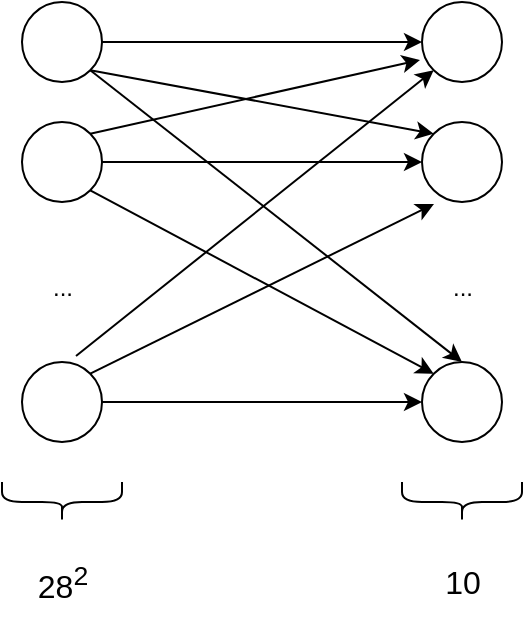 <mxfile version="22.1.9" type="google" pages="4">
  <diagram id="TqizDNCQG6WRGLxWxvIV" name="layer_0">
    <mxGraphModel grid="1" page="1" gridSize="10" guides="1" tooltips="1" connect="1" arrows="1" fold="1" pageScale="1" pageWidth="827" pageHeight="1169" math="0" shadow="0">
      <root>
        <mxCell id="0" />
        <mxCell id="1" parent="0" />
        <mxCell id="FxxO0IiGsysAPrqf26iN-18" style="edgeStyle=orthogonalEdgeStyle;rounded=0;orthogonalLoop=1;jettySize=auto;html=1;exitX=1;exitY=0.5;exitDx=0;exitDy=0;" edge="1" parent="1" source="FxxO0IiGsysAPrqf26iN-1" target="FxxO0IiGsysAPrqf26iN-8">
          <mxGeometry relative="1" as="geometry" />
        </mxCell>
        <mxCell id="FxxO0IiGsysAPrqf26iN-1" value="" style="ellipse;whiteSpace=wrap;html=1;aspect=fixed;" vertex="1" parent="1">
          <mxGeometry x="80" y="50" width="40" height="40" as="geometry" />
        </mxCell>
        <mxCell id="FxxO0IiGsysAPrqf26iN-17" style="edgeStyle=orthogonalEdgeStyle;rounded=0;orthogonalLoop=1;jettySize=auto;html=1;exitX=1;exitY=0.5;exitDx=0;exitDy=0;entryX=0;entryY=0.5;entryDx=0;entryDy=0;" edge="1" parent="1" source="FxxO0IiGsysAPrqf26iN-2" target="FxxO0IiGsysAPrqf26iN-9">
          <mxGeometry relative="1" as="geometry" />
        </mxCell>
        <mxCell id="FxxO0IiGsysAPrqf26iN-2" value="" style="ellipse;whiteSpace=wrap;html=1;aspect=fixed;" vertex="1" parent="1">
          <mxGeometry x="80" y="110" width="40" height="40" as="geometry" />
        </mxCell>
        <mxCell id="FxxO0IiGsysAPrqf26iN-3" value="..." style="text;html=1;align=center;verticalAlign=middle;resizable=0;points=[];autosize=1;strokeColor=none;fillColor=none;" vertex="1" parent="1">
          <mxGeometry x="85" y="178" width="30" height="30" as="geometry" />
        </mxCell>
        <mxCell id="FxxO0IiGsysAPrqf26iN-14" style="edgeStyle=orthogonalEdgeStyle;rounded=0;orthogonalLoop=1;jettySize=auto;html=1;exitX=1;exitY=0.5;exitDx=0;exitDy=0;" edge="1" parent="1" source="FxxO0IiGsysAPrqf26iN-4" target="FxxO0IiGsysAPrqf26iN-11">
          <mxGeometry relative="1" as="geometry" />
        </mxCell>
        <mxCell id="FxxO0IiGsysAPrqf26iN-25" style="rounded=0;orthogonalLoop=1;jettySize=auto;html=1;exitX=1;exitY=0;exitDx=0;exitDy=0;entryX=0.15;entryY=1.025;entryDx=0;entryDy=0;entryPerimeter=0;" edge="1" parent="1" source="FxxO0IiGsysAPrqf26iN-4" target="FxxO0IiGsysAPrqf26iN-9">
          <mxGeometry relative="1" as="geometry">
            <mxPoint x="210" y="170" as="targetPoint" />
          </mxGeometry>
        </mxCell>
        <mxCell id="FxxO0IiGsysAPrqf26iN-4" value="" style="ellipse;whiteSpace=wrap;html=1;aspect=fixed;" vertex="1" parent="1">
          <mxGeometry x="80" y="230" width="40" height="40" as="geometry" />
        </mxCell>
        <mxCell id="FxxO0IiGsysAPrqf26iN-5" value="" style="shape=curlyBracket;whiteSpace=wrap;html=1;rounded=1;flipH=1;labelPosition=right;verticalLabelPosition=middle;align=left;verticalAlign=middle;size=0.5;direction=north;" vertex="1" parent="1">
          <mxGeometry x="70" y="290" width="60" height="20" as="geometry" />
        </mxCell>
        <mxCell id="FxxO0IiGsysAPrqf26iN-6" value="&lt;font style=&quot;font-size: 16px;&quot;&gt;28&lt;sup&gt;2&lt;/sup&gt;&lt;/font&gt;" style="text;html=1;align=center;verticalAlign=middle;resizable=0;points=[];autosize=1;strokeColor=none;fillColor=none;" vertex="1" parent="1">
          <mxGeometry x="75" y="320" width="50" height="40" as="geometry" />
        </mxCell>
        <mxCell id="FxxO0IiGsysAPrqf26iN-8" value="" style="ellipse;whiteSpace=wrap;html=1;aspect=fixed;" vertex="1" parent="1">
          <mxGeometry x="280" y="50" width="40" height="40" as="geometry" />
        </mxCell>
        <mxCell id="FxxO0IiGsysAPrqf26iN-9" value="" style="ellipse;whiteSpace=wrap;html=1;aspect=fixed;" vertex="1" parent="1">
          <mxGeometry x="280" y="110" width="40" height="40" as="geometry" />
        </mxCell>
        <mxCell id="FxxO0IiGsysAPrqf26iN-10" value="..." style="text;html=1;align=center;verticalAlign=middle;resizable=0;points=[];autosize=1;strokeColor=none;fillColor=none;" vertex="1" parent="1">
          <mxGeometry x="285" y="178" width="30" height="30" as="geometry" />
        </mxCell>
        <mxCell id="FxxO0IiGsysAPrqf26iN-11" value="" style="ellipse;whiteSpace=wrap;html=1;aspect=fixed;" vertex="1" parent="1">
          <mxGeometry x="280" y="230" width="40" height="40" as="geometry" />
        </mxCell>
        <mxCell id="FxxO0IiGsysAPrqf26iN-26" style="rounded=0;orthogonalLoop=1;jettySize=auto;html=1;exitX=0.675;exitY=-0.075;exitDx=0;exitDy=0;entryX=0;entryY=1;entryDx=0;entryDy=0;exitPerimeter=0;" edge="1" parent="1" source="FxxO0IiGsysAPrqf26iN-4" target="FxxO0IiGsysAPrqf26iN-8">
          <mxGeometry relative="1" as="geometry">
            <mxPoint x="296" y="161" as="targetPoint" />
            <mxPoint x="124" y="246" as="sourcePoint" />
          </mxGeometry>
        </mxCell>
        <mxCell id="FxxO0IiGsysAPrqf26iN-27" style="rounded=0;orthogonalLoop=1;jettySize=auto;html=1;exitX=1;exitY=1;exitDx=0;exitDy=0;entryX=0;entryY=0;entryDx=0;entryDy=0;" edge="1" parent="1" source="FxxO0IiGsysAPrqf26iN-2" target="FxxO0IiGsysAPrqf26iN-11">
          <mxGeometry relative="1" as="geometry">
            <mxPoint x="296" y="94" as="targetPoint" />
            <mxPoint x="117" y="237" as="sourcePoint" />
          </mxGeometry>
        </mxCell>
        <mxCell id="FxxO0IiGsysAPrqf26iN-28" style="rounded=0;orthogonalLoop=1;jettySize=auto;html=1;exitX=1;exitY=1;exitDx=0;exitDy=0;entryX=0.5;entryY=0;entryDx=0;entryDy=0;" edge="1" parent="1" source="FxxO0IiGsysAPrqf26iN-1" target="FxxO0IiGsysAPrqf26iN-11">
          <mxGeometry relative="1" as="geometry">
            <mxPoint x="306" y="104" as="targetPoint" />
            <mxPoint x="127" y="247" as="sourcePoint" />
          </mxGeometry>
        </mxCell>
        <mxCell id="FxxO0IiGsysAPrqf26iN-29" style="rounded=0;orthogonalLoop=1;jettySize=auto;html=1;exitX=1;exitY=1;exitDx=0;exitDy=0;entryX=0;entryY=0;entryDx=0;entryDy=0;" edge="1" parent="1" source="FxxO0IiGsysAPrqf26iN-1" target="FxxO0IiGsysAPrqf26iN-9">
          <mxGeometry relative="1" as="geometry">
            <mxPoint x="316" y="114" as="targetPoint" />
            <mxPoint x="137" y="257" as="sourcePoint" />
          </mxGeometry>
        </mxCell>
        <mxCell id="FxxO0IiGsysAPrqf26iN-30" style="rounded=0;orthogonalLoop=1;jettySize=auto;html=1;exitX=1;exitY=0;exitDx=0;exitDy=0;entryX=-0.025;entryY=0.725;entryDx=0;entryDy=0;entryPerimeter=0;" edge="1" parent="1" source="FxxO0IiGsysAPrqf26iN-2" target="FxxO0IiGsysAPrqf26iN-8">
          <mxGeometry relative="1" as="geometry">
            <mxPoint x="326" y="124" as="targetPoint" />
            <mxPoint x="147" y="267" as="sourcePoint" />
          </mxGeometry>
        </mxCell>
        <mxCell id="FxxO0IiGsysAPrqf26iN-31" value="" style="shape=curlyBracket;whiteSpace=wrap;html=1;rounded=1;flipH=1;labelPosition=right;verticalLabelPosition=middle;align=left;verticalAlign=middle;size=0.5;direction=north;" vertex="1" parent="1">
          <mxGeometry x="270" y="290" width="60" height="20" as="geometry" />
        </mxCell>
        <mxCell id="FxxO0IiGsysAPrqf26iN-32" value="&lt;font style=&quot;font-size: 16px;&quot;&gt;10&lt;/font&gt;" style="text;html=1;align=center;verticalAlign=middle;resizable=0;points=[];autosize=1;strokeColor=none;fillColor=none;" vertex="1" parent="1">
          <mxGeometry x="280" y="325" width="40" height="30" as="geometry" />
        </mxCell>
      </root>
    </mxGraphModel>
  </diagram>
  <diagram name="layer_1" id="wRtGquUWSOio1Ds9Ffth">
    <mxGraphModel grid="1" page="1" gridSize="10" guides="1" tooltips="1" connect="1" arrows="1" fold="1" pageScale="1" pageWidth="827" pageHeight="1169" math="0" shadow="0">
      <root>
        <mxCell id="q7oeJMwzmZ5Z2_32WMV1-0" />
        <mxCell id="q7oeJMwzmZ5Z2_32WMV1-1" parent="q7oeJMwzmZ5Z2_32WMV1-0" />
        <mxCell id="q7oeJMwzmZ5Z2_32WMV1-2" style="edgeStyle=orthogonalEdgeStyle;rounded=0;orthogonalLoop=1;jettySize=auto;html=1;exitX=1;exitY=0.5;exitDx=0;exitDy=0;" parent="q7oeJMwzmZ5Z2_32WMV1-1" source="q7oeJMwzmZ5Z2_32WMV1-3" target="q7oeJMwzmZ5Z2_32WMV1-12" edge="1">
          <mxGeometry relative="1" as="geometry" />
        </mxCell>
        <mxCell id="q7oeJMwzmZ5Z2_32WMV1-3" value="" style="ellipse;whiteSpace=wrap;html=1;aspect=fixed;" parent="q7oeJMwzmZ5Z2_32WMV1-1" vertex="1">
          <mxGeometry x="80" y="50" width="40" height="40" as="geometry" />
        </mxCell>
        <mxCell id="q7oeJMwzmZ5Z2_32WMV1-4" style="edgeStyle=orthogonalEdgeStyle;rounded=0;orthogonalLoop=1;jettySize=auto;html=1;exitX=1;exitY=0.5;exitDx=0;exitDy=0;entryX=0;entryY=0.5;entryDx=0;entryDy=0;" parent="q7oeJMwzmZ5Z2_32WMV1-1" source="q7oeJMwzmZ5Z2_32WMV1-5" target="q7oeJMwzmZ5Z2_32WMV1-13" edge="1">
          <mxGeometry relative="1" as="geometry" />
        </mxCell>
        <mxCell id="q7oeJMwzmZ5Z2_32WMV1-5" value="" style="ellipse;whiteSpace=wrap;html=1;aspect=fixed;" parent="q7oeJMwzmZ5Z2_32WMV1-1" vertex="1">
          <mxGeometry x="80" y="110" width="40" height="40" as="geometry" />
        </mxCell>
        <mxCell id="q7oeJMwzmZ5Z2_32WMV1-6" value="..." style="text;html=1;align=center;verticalAlign=middle;resizable=0;points=[];autosize=1;strokeColor=none;fillColor=none;" parent="q7oeJMwzmZ5Z2_32WMV1-1" vertex="1">
          <mxGeometry x="85" y="178" width="30" height="30" as="geometry" />
        </mxCell>
        <mxCell id="q7oeJMwzmZ5Z2_32WMV1-7" style="edgeStyle=orthogonalEdgeStyle;rounded=0;orthogonalLoop=1;jettySize=auto;html=1;exitX=1;exitY=0.5;exitDx=0;exitDy=0;" parent="q7oeJMwzmZ5Z2_32WMV1-1" source="q7oeJMwzmZ5Z2_32WMV1-9" target="q7oeJMwzmZ5Z2_32WMV1-15" edge="1">
          <mxGeometry relative="1" as="geometry" />
        </mxCell>
        <mxCell id="q7oeJMwzmZ5Z2_32WMV1-8" style="rounded=0;orthogonalLoop=1;jettySize=auto;html=1;exitX=1;exitY=0;exitDx=0;exitDy=0;entryX=0.15;entryY=1.025;entryDx=0;entryDy=0;entryPerimeter=0;" parent="q7oeJMwzmZ5Z2_32WMV1-1" source="q7oeJMwzmZ5Z2_32WMV1-9" target="q7oeJMwzmZ5Z2_32WMV1-13" edge="1">
          <mxGeometry relative="1" as="geometry">
            <mxPoint x="210" y="170" as="targetPoint" />
          </mxGeometry>
        </mxCell>
        <mxCell id="q7oeJMwzmZ5Z2_32WMV1-9" value="" style="ellipse;whiteSpace=wrap;html=1;aspect=fixed;" parent="q7oeJMwzmZ5Z2_32WMV1-1" vertex="1">
          <mxGeometry x="80" y="230" width="40" height="40" as="geometry" />
        </mxCell>
        <mxCell id="q7oeJMwzmZ5Z2_32WMV1-10" value="" style="shape=curlyBracket;whiteSpace=wrap;html=1;rounded=1;flipH=1;labelPosition=right;verticalLabelPosition=middle;align=left;verticalAlign=middle;size=0.5;direction=north;" parent="q7oeJMwzmZ5Z2_32WMV1-1" vertex="1">
          <mxGeometry x="70" y="290" width="60" height="20" as="geometry" />
        </mxCell>
        <mxCell id="q7oeJMwzmZ5Z2_32WMV1-11" value="&lt;font style=&quot;font-size: 16px;&quot;&gt;28&lt;sup&gt;2&lt;/sup&gt;&lt;/font&gt;" style="text;html=1;align=center;verticalAlign=middle;resizable=0;points=[];autosize=1;strokeColor=none;fillColor=none;" parent="q7oeJMwzmZ5Z2_32WMV1-1" vertex="1">
          <mxGeometry x="75" y="320" width="50" height="40" as="geometry" />
        </mxCell>
        <mxCell id="q7oeJMwzmZ5Z2_32WMV1-12" value="" style="ellipse;whiteSpace=wrap;html=1;aspect=fixed;" parent="q7oeJMwzmZ5Z2_32WMV1-1" vertex="1">
          <mxGeometry x="280" y="50" width="40" height="40" as="geometry" />
        </mxCell>
        <mxCell id="q7oeJMwzmZ5Z2_32WMV1-13" value="" style="ellipse;whiteSpace=wrap;html=1;aspect=fixed;" parent="q7oeJMwzmZ5Z2_32WMV1-1" vertex="1">
          <mxGeometry x="280" y="110" width="40" height="40" as="geometry" />
        </mxCell>
        <mxCell id="q7oeJMwzmZ5Z2_32WMV1-14" value="..." style="text;html=1;align=center;verticalAlign=middle;resizable=0;points=[];autosize=1;strokeColor=none;fillColor=none;" parent="q7oeJMwzmZ5Z2_32WMV1-1" vertex="1">
          <mxGeometry x="285" y="178" width="30" height="30" as="geometry" />
        </mxCell>
        <mxCell id="q7oeJMwzmZ5Z2_32WMV1-15" value="" style="ellipse;whiteSpace=wrap;html=1;aspect=fixed;" parent="q7oeJMwzmZ5Z2_32WMV1-1" vertex="1">
          <mxGeometry x="280" y="230" width="40" height="40" as="geometry" />
        </mxCell>
        <mxCell id="q7oeJMwzmZ5Z2_32WMV1-16" style="rounded=0;orthogonalLoop=1;jettySize=auto;html=1;exitX=0.675;exitY=-0.075;exitDx=0;exitDy=0;entryX=0;entryY=1;entryDx=0;entryDy=0;exitPerimeter=0;" parent="q7oeJMwzmZ5Z2_32WMV1-1" source="q7oeJMwzmZ5Z2_32WMV1-9" target="q7oeJMwzmZ5Z2_32WMV1-12" edge="1">
          <mxGeometry relative="1" as="geometry">
            <mxPoint x="296" y="161" as="targetPoint" />
            <mxPoint x="124" y="246" as="sourcePoint" />
          </mxGeometry>
        </mxCell>
        <mxCell id="q7oeJMwzmZ5Z2_32WMV1-17" style="rounded=0;orthogonalLoop=1;jettySize=auto;html=1;exitX=1;exitY=1;exitDx=0;exitDy=0;entryX=0;entryY=0;entryDx=0;entryDy=0;" parent="q7oeJMwzmZ5Z2_32WMV1-1" source="q7oeJMwzmZ5Z2_32WMV1-5" target="q7oeJMwzmZ5Z2_32WMV1-15" edge="1">
          <mxGeometry relative="1" as="geometry">
            <mxPoint x="296" y="94" as="targetPoint" />
            <mxPoint x="117" y="237" as="sourcePoint" />
          </mxGeometry>
        </mxCell>
        <mxCell id="q7oeJMwzmZ5Z2_32WMV1-18" style="rounded=0;orthogonalLoop=1;jettySize=auto;html=1;exitX=1;exitY=1;exitDx=0;exitDy=0;entryX=0.5;entryY=0;entryDx=0;entryDy=0;" parent="q7oeJMwzmZ5Z2_32WMV1-1" source="q7oeJMwzmZ5Z2_32WMV1-3" target="q7oeJMwzmZ5Z2_32WMV1-15" edge="1">
          <mxGeometry relative="1" as="geometry">
            <mxPoint x="306" y="104" as="targetPoint" />
            <mxPoint x="127" y="247" as="sourcePoint" />
          </mxGeometry>
        </mxCell>
        <mxCell id="q7oeJMwzmZ5Z2_32WMV1-19" style="rounded=0;orthogonalLoop=1;jettySize=auto;html=1;exitX=1;exitY=1;exitDx=0;exitDy=0;entryX=0;entryY=0;entryDx=0;entryDy=0;" parent="q7oeJMwzmZ5Z2_32WMV1-1" source="q7oeJMwzmZ5Z2_32WMV1-3" target="q7oeJMwzmZ5Z2_32WMV1-13" edge="1">
          <mxGeometry relative="1" as="geometry">
            <mxPoint x="316" y="114" as="targetPoint" />
            <mxPoint x="137" y="257" as="sourcePoint" />
          </mxGeometry>
        </mxCell>
        <mxCell id="q7oeJMwzmZ5Z2_32WMV1-20" style="rounded=0;orthogonalLoop=1;jettySize=auto;html=1;exitX=1;exitY=0;exitDx=0;exitDy=0;entryX=-0.025;entryY=0.725;entryDx=0;entryDy=0;entryPerimeter=0;" parent="q7oeJMwzmZ5Z2_32WMV1-1" source="q7oeJMwzmZ5Z2_32WMV1-5" target="q7oeJMwzmZ5Z2_32WMV1-12" edge="1">
          <mxGeometry relative="1" as="geometry">
            <mxPoint x="326" y="124" as="targetPoint" />
            <mxPoint x="147" y="267" as="sourcePoint" />
          </mxGeometry>
        </mxCell>
        <mxCell id="abVniWN08dOeg3bSpeTy-0" style="edgeStyle=orthogonalEdgeStyle;rounded=0;orthogonalLoop=1;jettySize=auto;html=1;exitX=1;exitY=0.5;exitDx=0;exitDy=0;" edge="1" parent="q7oeJMwzmZ5Z2_32WMV1-1" target="abVniWN08dOeg3bSpeTy-4">
          <mxGeometry relative="1" as="geometry">
            <mxPoint x="320" y="70" as="sourcePoint" />
          </mxGeometry>
        </mxCell>
        <mxCell id="abVniWN08dOeg3bSpeTy-1" style="edgeStyle=orthogonalEdgeStyle;rounded=0;orthogonalLoop=1;jettySize=auto;html=1;exitX=1;exitY=0.5;exitDx=0;exitDy=0;entryX=0;entryY=0.5;entryDx=0;entryDy=0;" edge="1" parent="q7oeJMwzmZ5Z2_32WMV1-1" target="abVniWN08dOeg3bSpeTy-5">
          <mxGeometry relative="1" as="geometry">
            <mxPoint x="320" y="130" as="sourcePoint" />
          </mxGeometry>
        </mxCell>
        <mxCell id="abVniWN08dOeg3bSpeTy-2" style="edgeStyle=orthogonalEdgeStyle;rounded=0;orthogonalLoop=1;jettySize=auto;html=1;exitX=1;exitY=0.5;exitDx=0;exitDy=0;" edge="1" parent="q7oeJMwzmZ5Z2_32WMV1-1" target="abVniWN08dOeg3bSpeTy-7">
          <mxGeometry relative="1" as="geometry">
            <mxPoint x="320" y="250" as="sourcePoint" />
          </mxGeometry>
        </mxCell>
        <mxCell id="abVniWN08dOeg3bSpeTy-3" style="rounded=0;orthogonalLoop=1;jettySize=auto;html=1;exitX=1;exitY=0;exitDx=0;exitDy=0;entryX=0.15;entryY=1.025;entryDx=0;entryDy=0;entryPerimeter=0;" edge="1" parent="q7oeJMwzmZ5Z2_32WMV1-1" target="abVniWN08dOeg3bSpeTy-5">
          <mxGeometry relative="1" as="geometry">
            <mxPoint x="410" y="170" as="targetPoint" />
            <mxPoint x="314" y="236" as="sourcePoint" />
          </mxGeometry>
        </mxCell>
        <mxCell id="abVniWN08dOeg3bSpeTy-4" value="" style="ellipse;whiteSpace=wrap;html=1;aspect=fixed;" vertex="1" parent="q7oeJMwzmZ5Z2_32WMV1-1">
          <mxGeometry x="480" y="50" width="40" height="40" as="geometry" />
        </mxCell>
        <mxCell id="abVniWN08dOeg3bSpeTy-5" value="" style="ellipse;whiteSpace=wrap;html=1;aspect=fixed;" vertex="1" parent="q7oeJMwzmZ5Z2_32WMV1-1">
          <mxGeometry x="480" y="110" width="40" height="40" as="geometry" />
        </mxCell>
        <mxCell id="abVniWN08dOeg3bSpeTy-6" value="..." style="text;html=1;align=center;verticalAlign=middle;resizable=0;points=[];autosize=1;strokeColor=none;fillColor=none;" vertex="1" parent="q7oeJMwzmZ5Z2_32WMV1-1">
          <mxGeometry x="485" y="178" width="30" height="30" as="geometry" />
        </mxCell>
        <mxCell id="abVniWN08dOeg3bSpeTy-7" value="" style="ellipse;whiteSpace=wrap;html=1;aspect=fixed;" vertex="1" parent="q7oeJMwzmZ5Z2_32WMV1-1">
          <mxGeometry x="480" y="230" width="40" height="40" as="geometry" />
        </mxCell>
        <mxCell id="abVniWN08dOeg3bSpeTy-8" style="rounded=0;orthogonalLoop=1;jettySize=auto;html=1;exitX=0.675;exitY=-0.075;exitDx=0;exitDy=0;entryX=0;entryY=1;entryDx=0;entryDy=0;exitPerimeter=0;" edge="1" parent="q7oeJMwzmZ5Z2_32WMV1-1" target="abVniWN08dOeg3bSpeTy-4">
          <mxGeometry relative="1" as="geometry">
            <mxPoint x="496" y="161" as="targetPoint" />
            <mxPoint x="307" y="227" as="sourcePoint" />
          </mxGeometry>
        </mxCell>
        <mxCell id="abVniWN08dOeg3bSpeTy-9" style="rounded=0;orthogonalLoop=1;jettySize=auto;html=1;exitX=1;exitY=1;exitDx=0;exitDy=0;entryX=0;entryY=0;entryDx=0;entryDy=0;" edge="1" parent="q7oeJMwzmZ5Z2_32WMV1-1" target="abVniWN08dOeg3bSpeTy-7">
          <mxGeometry relative="1" as="geometry">
            <mxPoint x="496" y="94" as="targetPoint" />
            <mxPoint x="314" y="144" as="sourcePoint" />
          </mxGeometry>
        </mxCell>
        <mxCell id="abVniWN08dOeg3bSpeTy-10" style="rounded=0;orthogonalLoop=1;jettySize=auto;html=1;exitX=1;exitY=1;exitDx=0;exitDy=0;entryX=0.5;entryY=0;entryDx=0;entryDy=0;" edge="1" parent="q7oeJMwzmZ5Z2_32WMV1-1" target="abVniWN08dOeg3bSpeTy-7">
          <mxGeometry relative="1" as="geometry">
            <mxPoint x="506" y="104" as="targetPoint" />
            <mxPoint x="314" y="84" as="sourcePoint" />
          </mxGeometry>
        </mxCell>
        <mxCell id="abVniWN08dOeg3bSpeTy-11" style="rounded=0;orthogonalLoop=1;jettySize=auto;html=1;exitX=1;exitY=1;exitDx=0;exitDy=0;entryX=0;entryY=0;entryDx=0;entryDy=0;" edge="1" parent="q7oeJMwzmZ5Z2_32WMV1-1" target="abVniWN08dOeg3bSpeTy-5">
          <mxGeometry relative="1" as="geometry">
            <mxPoint x="516" y="114" as="targetPoint" />
            <mxPoint x="314" y="84" as="sourcePoint" />
          </mxGeometry>
        </mxCell>
        <mxCell id="abVniWN08dOeg3bSpeTy-12" style="rounded=0;orthogonalLoop=1;jettySize=auto;html=1;exitX=1;exitY=0;exitDx=0;exitDy=0;entryX=-0.025;entryY=0.725;entryDx=0;entryDy=0;entryPerimeter=0;" edge="1" parent="q7oeJMwzmZ5Z2_32WMV1-1" target="abVniWN08dOeg3bSpeTy-4">
          <mxGeometry relative="1" as="geometry">
            <mxPoint x="526" y="124" as="targetPoint" />
            <mxPoint x="314" y="116" as="sourcePoint" />
          </mxGeometry>
        </mxCell>
        <mxCell id="abVniWN08dOeg3bSpeTy-13" value="" style="shape=curlyBracket;whiteSpace=wrap;html=1;rounded=1;flipH=1;labelPosition=right;verticalLabelPosition=middle;align=left;verticalAlign=middle;size=0.5;direction=north;" vertex="1" parent="q7oeJMwzmZ5Z2_32WMV1-1">
          <mxGeometry x="270" y="280" width="60" height="20" as="geometry" />
        </mxCell>
        <mxCell id="abVniWN08dOeg3bSpeTy-14" value="&lt;font style=&quot;font-size: 16px;&quot;&gt;256&lt;/font&gt;" style="text;html=1;align=center;verticalAlign=middle;resizable=0;points=[];autosize=1;strokeColor=none;fillColor=none;" vertex="1" parent="q7oeJMwzmZ5Z2_32WMV1-1">
          <mxGeometry x="275" y="315" width="50" height="30" as="geometry" />
        </mxCell>
        <mxCell id="abVniWN08dOeg3bSpeTy-15" value="" style="shape=curlyBracket;whiteSpace=wrap;html=1;rounded=1;flipH=1;labelPosition=right;verticalLabelPosition=middle;align=left;verticalAlign=middle;size=0.5;direction=north;" vertex="1" parent="q7oeJMwzmZ5Z2_32WMV1-1">
          <mxGeometry x="470" y="280" width="60" height="20" as="geometry" />
        </mxCell>
        <mxCell id="abVniWN08dOeg3bSpeTy-16" value="&lt;font style=&quot;font-size: 16px;&quot;&gt;10&lt;/font&gt;" style="text;html=1;align=center;verticalAlign=middle;resizable=0;points=[];autosize=1;strokeColor=none;fillColor=none;" vertex="1" parent="q7oeJMwzmZ5Z2_32WMV1-1">
          <mxGeometry x="480" y="315" width="40" height="30" as="geometry" />
        </mxCell>
      </root>
    </mxGraphModel>
  </diagram>
  <diagram name="layer_5" id="aAHkH775lzT8CA6jrg6L">
    <mxGraphModel grid="1" page="1" gridSize="10" guides="1" tooltips="1" connect="1" arrows="1" fold="1" pageScale="1" pageWidth="827" pageHeight="1169" math="0" shadow="0">
      <root>
        <mxCell id="5zqTVPVsU2g5JCUqdkIN-0" />
        <mxCell id="5zqTVPVsU2g5JCUqdkIN-1" parent="5zqTVPVsU2g5JCUqdkIN-0" />
        <mxCell id="5zqTVPVsU2g5JCUqdkIN-2" style="edgeStyle=orthogonalEdgeStyle;rounded=0;orthogonalLoop=1;jettySize=auto;html=1;exitX=1;exitY=0.5;exitDx=0;exitDy=0;" parent="5zqTVPVsU2g5JCUqdkIN-1" source="5zqTVPVsU2g5JCUqdkIN-3" target="5zqTVPVsU2g5JCUqdkIN-12" edge="1">
          <mxGeometry relative="1" as="geometry" />
        </mxCell>
        <mxCell id="5zqTVPVsU2g5JCUqdkIN-3" value="" style="ellipse;whiteSpace=wrap;html=1;aspect=fixed;" parent="5zqTVPVsU2g5JCUqdkIN-1" vertex="1">
          <mxGeometry x="80" y="50" width="40" height="40" as="geometry" />
        </mxCell>
        <mxCell id="5zqTVPVsU2g5JCUqdkIN-4" style="edgeStyle=orthogonalEdgeStyle;rounded=0;orthogonalLoop=1;jettySize=auto;html=1;exitX=1;exitY=0.5;exitDx=0;exitDy=0;entryX=0;entryY=0.5;entryDx=0;entryDy=0;" parent="5zqTVPVsU2g5JCUqdkIN-1" source="5zqTVPVsU2g5JCUqdkIN-5" target="5zqTVPVsU2g5JCUqdkIN-13" edge="1">
          <mxGeometry relative="1" as="geometry" />
        </mxCell>
        <mxCell id="5zqTVPVsU2g5JCUqdkIN-5" value="" style="ellipse;whiteSpace=wrap;html=1;aspect=fixed;" parent="5zqTVPVsU2g5JCUqdkIN-1" vertex="1">
          <mxGeometry x="80" y="110" width="40" height="40" as="geometry" />
        </mxCell>
        <mxCell id="5zqTVPVsU2g5JCUqdkIN-6" value="..." style="text;html=1;align=center;verticalAlign=middle;resizable=0;points=[];autosize=1;strokeColor=none;fillColor=none;" parent="5zqTVPVsU2g5JCUqdkIN-1" vertex="1">
          <mxGeometry x="85" y="178" width="30" height="30" as="geometry" />
        </mxCell>
        <mxCell id="5zqTVPVsU2g5JCUqdkIN-7" style="edgeStyle=orthogonalEdgeStyle;rounded=0;orthogonalLoop=1;jettySize=auto;html=1;exitX=1;exitY=0.5;exitDx=0;exitDy=0;" parent="5zqTVPVsU2g5JCUqdkIN-1" source="5zqTVPVsU2g5JCUqdkIN-9" target="5zqTVPVsU2g5JCUqdkIN-15" edge="1">
          <mxGeometry relative="1" as="geometry" />
        </mxCell>
        <mxCell id="5zqTVPVsU2g5JCUqdkIN-8" style="rounded=0;orthogonalLoop=1;jettySize=auto;html=1;exitX=1;exitY=0;exitDx=0;exitDy=0;entryX=0.15;entryY=1.025;entryDx=0;entryDy=0;entryPerimeter=0;" parent="5zqTVPVsU2g5JCUqdkIN-1" source="5zqTVPVsU2g5JCUqdkIN-9" target="5zqTVPVsU2g5JCUqdkIN-13" edge="1">
          <mxGeometry relative="1" as="geometry">
            <mxPoint x="210" y="170" as="targetPoint" />
          </mxGeometry>
        </mxCell>
        <mxCell id="5zqTVPVsU2g5JCUqdkIN-9" value="" style="ellipse;whiteSpace=wrap;html=1;aspect=fixed;" parent="5zqTVPVsU2g5JCUqdkIN-1" vertex="1">
          <mxGeometry x="80" y="230" width="40" height="40" as="geometry" />
        </mxCell>
        <mxCell id="5zqTVPVsU2g5JCUqdkIN-10" value="" style="shape=curlyBracket;whiteSpace=wrap;html=1;rounded=1;flipH=1;labelPosition=right;verticalLabelPosition=middle;align=left;verticalAlign=middle;size=0.5;direction=north;" parent="5zqTVPVsU2g5JCUqdkIN-1" vertex="1">
          <mxGeometry x="70" y="290" width="60" height="20" as="geometry" />
        </mxCell>
        <mxCell id="5zqTVPVsU2g5JCUqdkIN-11" value="&lt;font style=&quot;font-size: 16px;&quot;&gt;28&lt;sup&gt;2&lt;/sup&gt;&lt;/font&gt;" style="text;html=1;align=center;verticalAlign=middle;resizable=0;points=[];autosize=1;strokeColor=none;fillColor=none;" parent="5zqTVPVsU2g5JCUqdkIN-1" vertex="1">
          <mxGeometry x="75" y="320" width="50" height="40" as="geometry" />
        </mxCell>
        <mxCell id="5zqTVPVsU2g5JCUqdkIN-12" value="" style="ellipse;whiteSpace=wrap;html=1;aspect=fixed;" parent="5zqTVPVsU2g5JCUqdkIN-1" vertex="1">
          <mxGeometry x="280" y="50" width="40" height="40" as="geometry" />
        </mxCell>
        <mxCell id="5zqTVPVsU2g5JCUqdkIN-13" value="" style="ellipse;whiteSpace=wrap;html=1;aspect=fixed;" parent="5zqTVPVsU2g5JCUqdkIN-1" vertex="1">
          <mxGeometry x="280" y="110" width="40" height="40" as="geometry" />
        </mxCell>
        <mxCell id="5zqTVPVsU2g5JCUqdkIN-14" value="..." style="text;html=1;align=center;verticalAlign=middle;resizable=0;points=[];autosize=1;strokeColor=none;fillColor=none;" parent="5zqTVPVsU2g5JCUqdkIN-1" vertex="1">
          <mxGeometry x="285" y="178" width="30" height="30" as="geometry" />
        </mxCell>
        <mxCell id="5zqTVPVsU2g5JCUqdkIN-15" value="" style="ellipse;whiteSpace=wrap;html=1;aspect=fixed;" parent="5zqTVPVsU2g5JCUqdkIN-1" vertex="1">
          <mxGeometry x="280" y="230" width="40" height="40" as="geometry" />
        </mxCell>
        <mxCell id="5zqTVPVsU2g5JCUqdkIN-16" style="rounded=0;orthogonalLoop=1;jettySize=auto;html=1;exitX=0.675;exitY=-0.075;exitDx=0;exitDy=0;entryX=0;entryY=1;entryDx=0;entryDy=0;exitPerimeter=0;" parent="5zqTVPVsU2g5JCUqdkIN-1" source="5zqTVPVsU2g5JCUqdkIN-9" target="5zqTVPVsU2g5JCUqdkIN-12" edge="1">
          <mxGeometry relative="1" as="geometry">
            <mxPoint x="296" y="161" as="targetPoint" />
            <mxPoint x="124" y="246" as="sourcePoint" />
          </mxGeometry>
        </mxCell>
        <mxCell id="5zqTVPVsU2g5JCUqdkIN-17" style="rounded=0;orthogonalLoop=1;jettySize=auto;html=1;exitX=1;exitY=1;exitDx=0;exitDy=0;entryX=0;entryY=0;entryDx=0;entryDy=0;" parent="5zqTVPVsU2g5JCUqdkIN-1" source="5zqTVPVsU2g5JCUqdkIN-5" target="5zqTVPVsU2g5JCUqdkIN-15" edge="1">
          <mxGeometry relative="1" as="geometry">
            <mxPoint x="296" y="94" as="targetPoint" />
            <mxPoint x="117" y="237" as="sourcePoint" />
          </mxGeometry>
        </mxCell>
        <mxCell id="5zqTVPVsU2g5JCUqdkIN-18" style="rounded=0;orthogonalLoop=1;jettySize=auto;html=1;exitX=1;exitY=1;exitDx=0;exitDy=0;entryX=0.5;entryY=0;entryDx=0;entryDy=0;" parent="5zqTVPVsU2g5JCUqdkIN-1" source="5zqTVPVsU2g5JCUqdkIN-3" target="5zqTVPVsU2g5JCUqdkIN-15" edge="1">
          <mxGeometry relative="1" as="geometry">
            <mxPoint x="306" y="104" as="targetPoint" />
            <mxPoint x="127" y="247" as="sourcePoint" />
          </mxGeometry>
        </mxCell>
        <mxCell id="5zqTVPVsU2g5JCUqdkIN-19" style="rounded=0;orthogonalLoop=1;jettySize=auto;html=1;exitX=1;exitY=1;exitDx=0;exitDy=0;entryX=0;entryY=0;entryDx=0;entryDy=0;" parent="5zqTVPVsU2g5JCUqdkIN-1" source="5zqTVPVsU2g5JCUqdkIN-3" target="5zqTVPVsU2g5JCUqdkIN-13" edge="1">
          <mxGeometry relative="1" as="geometry">
            <mxPoint x="316" y="114" as="targetPoint" />
            <mxPoint x="137" y="257" as="sourcePoint" />
          </mxGeometry>
        </mxCell>
        <mxCell id="5zqTVPVsU2g5JCUqdkIN-20" style="rounded=0;orthogonalLoop=1;jettySize=auto;html=1;exitX=1;exitY=0;exitDx=0;exitDy=0;entryX=-0.025;entryY=0.725;entryDx=0;entryDy=0;entryPerimeter=0;" parent="5zqTVPVsU2g5JCUqdkIN-1" source="5zqTVPVsU2g5JCUqdkIN-5" target="5zqTVPVsU2g5JCUqdkIN-12" edge="1">
          <mxGeometry relative="1" as="geometry">
            <mxPoint x="326" y="124" as="targetPoint" />
            <mxPoint x="147" y="267" as="sourcePoint" />
          </mxGeometry>
        </mxCell>
        <mxCell id="5zqTVPVsU2g5JCUqdkIN-21" style="edgeStyle=orthogonalEdgeStyle;rounded=0;orthogonalLoop=1;jettySize=auto;html=1;exitX=1;exitY=0.5;exitDx=0;exitDy=0;" parent="5zqTVPVsU2g5JCUqdkIN-1" target="5zqTVPVsU2g5JCUqdkIN-25" edge="1">
          <mxGeometry relative="1" as="geometry">
            <mxPoint x="320" y="70" as="sourcePoint" />
          </mxGeometry>
        </mxCell>
        <mxCell id="5zqTVPVsU2g5JCUqdkIN-22" style="edgeStyle=orthogonalEdgeStyle;rounded=0;orthogonalLoop=1;jettySize=auto;html=1;exitX=1;exitY=0.5;exitDx=0;exitDy=0;entryX=0;entryY=0.5;entryDx=0;entryDy=0;" parent="5zqTVPVsU2g5JCUqdkIN-1" target="5zqTVPVsU2g5JCUqdkIN-26" edge="1">
          <mxGeometry relative="1" as="geometry">
            <mxPoint x="320" y="130" as="sourcePoint" />
          </mxGeometry>
        </mxCell>
        <mxCell id="5zqTVPVsU2g5JCUqdkIN-23" style="edgeStyle=orthogonalEdgeStyle;rounded=0;orthogonalLoop=1;jettySize=auto;html=1;exitX=1;exitY=0.5;exitDx=0;exitDy=0;" parent="5zqTVPVsU2g5JCUqdkIN-1" target="5zqTVPVsU2g5JCUqdkIN-28" edge="1">
          <mxGeometry relative="1" as="geometry">
            <mxPoint x="320" y="250" as="sourcePoint" />
          </mxGeometry>
        </mxCell>
        <mxCell id="5zqTVPVsU2g5JCUqdkIN-24" style="rounded=0;orthogonalLoop=1;jettySize=auto;html=1;exitX=1;exitY=0;exitDx=0;exitDy=0;entryX=0.15;entryY=1.025;entryDx=0;entryDy=0;entryPerimeter=0;" parent="5zqTVPVsU2g5JCUqdkIN-1" target="5zqTVPVsU2g5JCUqdkIN-26" edge="1">
          <mxGeometry relative="1" as="geometry">
            <mxPoint x="410" y="170" as="targetPoint" />
            <mxPoint x="314" y="236" as="sourcePoint" />
          </mxGeometry>
        </mxCell>
        <mxCell id="5zqTVPVsU2g5JCUqdkIN-25" value="" style="ellipse;whiteSpace=wrap;html=1;aspect=fixed;" parent="5zqTVPVsU2g5JCUqdkIN-1" vertex="1">
          <mxGeometry x="480" y="50" width="40" height="40" as="geometry" />
        </mxCell>
        <mxCell id="5zqTVPVsU2g5JCUqdkIN-26" value="" style="ellipse;whiteSpace=wrap;html=1;aspect=fixed;" parent="5zqTVPVsU2g5JCUqdkIN-1" vertex="1">
          <mxGeometry x="480" y="110" width="40" height="40" as="geometry" />
        </mxCell>
        <mxCell id="5zqTVPVsU2g5JCUqdkIN-27" value="..." style="text;html=1;align=center;verticalAlign=middle;resizable=0;points=[];autosize=1;strokeColor=none;fillColor=none;" parent="5zqTVPVsU2g5JCUqdkIN-1" vertex="1">
          <mxGeometry x="485" y="178" width="30" height="30" as="geometry" />
        </mxCell>
        <mxCell id="5zqTVPVsU2g5JCUqdkIN-28" value="" style="ellipse;whiteSpace=wrap;html=1;aspect=fixed;" parent="5zqTVPVsU2g5JCUqdkIN-1" vertex="1">
          <mxGeometry x="480" y="230" width="40" height="40" as="geometry" />
        </mxCell>
        <mxCell id="5zqTVPVsU2g5JCUqdkIN-29" style="rounded=0;orthogonalLoop=1;jettySize=auto;html=1;exitX=0.675;exitY=-0.075;exitDx=0;exitDy=0;entryX=0;entryY=1;entryDx=0;entryDy=0;exitPerimeter=0;" parent="5zqTVPVsU2g5JCUqdkIN-1" target="5zqTVPVsU2g5JCUqdkIN-25" edge="1">
          <mxGeometry relative="1" as="geometry">
            <mxPoint x="496" y="161" as="targetPoint" />
            <mxPoint x="307" y="227" as="sourcePoint" />
          </mxGeometry>
        </mxCell>
        <mxCell id="5zqTVPVsU2g5JCUqdkIN-30" style="rounded=0;orthogonalLoop=1;jettySize=auto;html=1;exitX=1;exitY=1;exitDx=0;exitDy=0;entryX=0;entryY=0;entryDx=0;entryDy=0;" parent="5zqTVPVsU2g5JCUqdkIN-1" target="5zqTVPVsU2g5JCUqdkIN-28" edge="1">
          <mxGeometry relative="1" as="geometry">
            <mxPoint x="496" y="94" as="targetPoint" />
            <mxPoint x="314" y="144" as="sourcePoint" />
          </mxGeometry>
        </mxCell>
        <mxCell id="5zqTVPVsU2g5JCUqdkIN-31" style="rounded=0;orthogonalLoop=1;jettySize=auto;html=1;exitX=1;exitY=1;exitDx=0;exitDy=0;entryX=0.5;entryY=0;entryDx=0;entryDy=0;" parent="5zqTVPVsU2g5JCUqdkIN-1" target="5zqTVPVsU2g5JCUqdkIN-28" edge="1">
          <mxGeometry relative="1" as="geometry">
            <mxPoint x="506" y="104" as="targetPoint" />
            <mxPoint x="314" y="84" as="sourcePoint" />
          </mxGeometry>
        </mxCell>
        <mxCell id="5zqTVPVsU2g5JCUqdkIN-32" style="rounded=0;orthogonalLoop=1;jettySize=auto;html=1;exitX=1;exitY=1;exitDx=0;exitDy=0;entryX=0;entryY=0;entryDx=0;entryDy=0;" parent="5zqTVPVsU2g5JCUqdkIN-1" target="5zqTVPVsU2g5JCUqdkIN-26" edge="1">
          <mxGeometry relative="1" as="geometry">
            <mxPoint x="516" y="114" as="targetPoint" />
            <mxPoint x="314" y="84" as="sourcePoint" />
          </mxGeometry>
        </mxCell>
        <mxCell id="5zqTVPVsU2g5JCUqdkIN-33" style="rounded=0;orthogonalLoop=1;jettySize=auto;html=1;exitX=1;exitY=0;exitDx=0;exitDy=0;entryX=-0.025;entryY=0.725;entryDx=0;entryDy=0;entryPerimeter=0;" parent="5zqTVPVsU2g5JCUqdkIN-1" target="5zqTVPVsU2g5JCUqdkIN-25" edge="1">
          <mxGeometry relative="1" as="geometry">
            <mxPoint x="526" y="124" as="targetPoint" />
            <mxPoint x="314" y="116" as="sourcePoint" />
          </mxGeometry>
        </mxCell>
        <mxCell id="5zqTVPVsU2g5JCUqdkIN-34" value="" style="shape=curlyBracket;whiteSpace=wrap;html=1;rounded=1;flipH=1;labelPosition=right;verticalLabelPosition=middle;align=left;verticalAlign=middle;size=0.5;direction=north;" parent="5zqTVPVsU2g5JCUqdkIN-1" vertex="1">
          <mxGeometry x="270" y="280" width="60" height="20" as="geometry" />
        </mxCell>
        <mxCell id="5zqTVPVsU2g5JCUqdkIN-35" value="&lt;font style=&quot;font-size: 16px;&quot;&gt;512&lt;/font&gt;" style="text;html=1;align=center;verticalAlign=middle;resizable=0;points=[];autosize=1;strokeColor=none;fillColor=none;" parent="5zqTVPVsU2g5JCUqdkIN-1" vertex="1">
          <mxGeometry x="275" y="315" width="50" height="30" as="geometry" />
        </mxCell>
        <mxCell id="5zqTVPVsU2g5JCUqdkIN-36" value="" style="shape=curlyBracket;whiteSpace=wrap;html=1;rounded=1;flipH=1;labelPosition=right;verticalLabelPosition=middle;align=left;verticalAlign=middle;size=0.5;direction=north;" parent="5zqTVPVsU2g5JCUqdkIN-1" vertex="1">
          <mxGeometry x="470" y="280" width="60" height="20" as="geometry" />
        </mxCell>
        <mxCell id="scc9m3_LBOG0Tqsf6WNj-0" value="&lt;font style=&quot;font-size: 16px;&quot;&gt;256&lt;/font&gt;" style="text;html=1;align=center;verticalAlign=middle;resizable=0;points=[];autosize=1;strokeColor=none;fillColor=none;" vertex="1" parent="5zqTVPVsU2g5JCUqdkIN-1">
          <mxGeometry x="475" y="310" width="50" height="30" as="geometry" />
        </mxCell>
        <mxCell id="scc9m3_LBOG0Tqsf6WNj-1" style="edgeStyle=orthogonalEdgeStyle;rounded=0;orthogonalLoop=1;jettySize=auto;html=1;exitX=1;exitY=0.5;exitDx=0;exitDy=0;" edge="1" parent="5zqTVPVsU2g5JCUqdkIN-1" target="scc9m3_LBOG0Tqsf6WNj-5">
          <mxGeometry relative="1" as="geometry">
            <mxPoint x="526" y="65" as="sourcePoint" />
          </mxGeometry>
        </mxCell>
        <mxCell id="scc9m3_LBOG0Tqsf6WNj-2" style="edgeStyle=orthogonalEdgeStyle;rounded=0;orthogonalLoop=1;jettySize=auto;html=1;exitX=1;exitY=0.5;exitDx=0;exitDy=0;entryX=0;entryY=0.5;entryDx=0;entryDy=0;" edge="1" parent="5zqTVPVsU2g5JCUqdkIN-1" target="scc9m3_LBOG0Tqsf6WNj-6">
          <mxGeometry relative="1" as="geometry">
            <mxPoint x="526" y="125" as="sourcePoint" />
          </mxGeometry>
        </mxCell>
        <mxCell id="scc9m3_LBOG0Tqsf6WNj-3" style="edgeStyle=orthogonalEdgeStyle;rounded=0;orthogonalLoop=1;jettySize=auto;html=1;exitX=1;exitY=0.5;exitDx=0;exitDy=0;" edge="1" parent="5zqTVPVsU2g5JCUqdkIN-1" target="scc9m3_LBOG0Tqsf6WNj-8">
          <mxGeometry relative="1" as="geometry">
            <mxPoint x="526" y="245" as="sourcePoint" />
          </mxGeometry>
        </mxCell>
        <mxCell id="scc9m3_LBOG0Tqsf6WNj-4" style="rounded=0;orthogonalLoop=1;jettySize=auto;html=1;exitX=1;exitY=0;exitDx=0;exitDy=0;entryX=0.15;entryY=1.025;entryDx=0;entryDy=0;entryPerimeter=0;" edge="1" parent="5zqTVPVsU2g5JCUqdkIN-1" target="scc9m3_LBOG0Tqsf6WNj-6">
          <mxGeometry relative="1" as="geometry">
            <mxPoint x="616" y="165" as="targetPoint" />
            <mxPoint x="520" y="231" as="sourcePoint" />
          </mxGeometry>
        </mxCell>
        <mxCell id="scc9m3_LBOG0Tqsf6WNj-5" value="" style="ellipse;whiteSpace=wrap;html=1;aspect=fixed;" vertex="1" parent="5zqTVPVsU2g5JCUqdkIN-1">
          <mxGeometry x="686" y="45" width="40" height="40" as="geometry" />
        </mxCell>
        <mxCell id="scc9m3_LBOG0Tqsf6WNj-6" value="" style="ellipse;whiteSpace=wrap;html=1;aspect=fixed;" vertex="1" parent="5zqTVPVsU2g5JCUqdkIN-1">
          <mxGeometry x="686" y="105" width="40" height="40" as="geometry" />
        </mxCell>
        <mxCell id="scc9m3_LBOG0Tqsf6WNj-7" value="..." style="text;html=1;align=center;verticalAlign=middle;resizable=0;points=[];autosize=1;strokeColor=none;fillColor=none;" vertex="1" parent="5zqTVPVsU2g5JCUqdkIN-1">
          <mxGeometry x="691" y="173" width="30" height="30" as="geometry" />
        </mxCell>
        <mxCell id="scc9m3_LBOG0Tqsf6WNj-8" value="" style="ellipse;whiteSpace=wrap;html=1;aspect=fixed;" vertex="1" parent="5zqTVPVsU2g5JCUqdkIN-1">
          <mxGeometry x="686" y="225" width="40" height="40" as="geometry" />
        </mxCell>
        <mxCell id="scc9m3_LBOG0Tqsf6WNj-9" style="rounded=0;orthogonalLoop=1;jettySize=auto;html=1;exitX=1;exitY=1;exitDx=0;exitDy=0;entryX=0;entryY=0;entryDx=0;entryDy=0;" edge="1" parent="5zqTVPVsU2g5JCUqdkIN-1" target="scc9m3_LBOG0Tqsf6WNj-8">
          <mxGeometry relative="1" as="geometry">
            <mxPoint x="702" y="89" as="targetPoint" />
            <mxPoint x="520" y="139" as="sourcePoint" />
          </mxGeometry>
        </mxCell>
        <mxCell id="scc9m3_LBOG0Tqsf6WNj-10" style="rounded=0;orthogonalLoop=1;jettySize=auto;html=1;exitX=1;exitY=1;exitDx=0;exitDy=0;entryX=0.5;entryY=0;entryDx=0;entryDy=0;" edge="1" parent="5zqTVPVsU2g5JCUqdkIN-1" target="scc9m3_LBOG0Tqsf6WNj-8">
          <mxGeometry relative="1" as="geometry">
            <mxPoint x="712" y="99" as="targetPoint" />
            <mxPoint x="520" y="79" as="sourcePoint" />
          </mxGeometry>
        </mxCell>
        <mxCell id="scc9m3_LBOG0Tqsf6WNj-11" style="rounded=0;orthogonalLoop=1;jettySize=auto;html=1;exitX=1;exitY=1;exitDx=0;exitDy=0;entryX=0;entryY=0;entryDx=0;entryDy=0;" edge="1" parent="5zqTVPVsU2g5JCUqdkIN-1" target="scc9m3_LBOG0Tqsf6WNj-6">
          <mxGeometry relative="1" as="geometry">
            <mxPoint x="722" y="109" as="targetPoint" />
            <mxPoint x="520" y="79" as="sourcePoint" />
          </mxGeometry>
        </mxCell>
        <mxCell id="scc9m3_LBOG0Tqsf6WNj-12" style="rounded=0;orthogonalLoop=1;jettySize=auto;html=1;exitX=1;exitY=0;exitDx=0;exitDy=0;entryX=-0.025;entryY=0.725;entryDx=0;entryDy=0;entryPerimeter=0;" edge="1" parent="5zqTVPVsU2g5JCUqdkIN-1" target="scc9m3_LBOG0Tqsf6WNj-5">
          <mxGeometry relative="1" as="geometry">
            <mxPoint x="732" y="119" as="targetPoint" />
            <mxPoint x="520" y="111" as="sourcePoint" />
          </mxGeometry>
        </mxCell>
        <mxCell id="scc9m3_LBOG0Tqsf6WNj-13" style="edgeStyle=orthogonalEdgeStyle;rounded=0;orthogonalLoop=1;jettySize=auto;html=1;exitX=1;exitY=0.5;exitDx=0;exitDy=0;" edge="1" parent="5zqTVPVsU2g5JCUqdkIN-1" target="scc9m3_LBOG0Tqsf6WNj-17">
          <mxGeometry relative="1" as="geometry">
            <mxPoint x="726" y="65" as="sourcePoint" />
          </mxGeometry>
        </mxCell>
        <mxCell id="scc9m3_LBOG0Tqsf6WNj-14" style="edgeStyle=orthogonalEdgeStyle;rounded=0;orthogonalLoop=1;jettySize=auto;html=1;exitX=1;exitY=0.5;exitDx=0;exitDy=0;entryX=0;entryY=0.5;entryDx=0;entryDy=0;" edge="1" parent="5zqTVPVsU2g5JCUqdkIN-1" target="scc9m3_LBOG0Tqsf6WNj-18">
          <mxGeometry relative="1" as="geometry">
            <mxPoint x="726" y="125" as="sourcePoint" />
          </mxGeometry>
        </mxCell>
        <mxCell id="scc9m3_LBOG0Tqsf6WNj-15" style="edgeStyle=orthogonalEdgeStyle;rounded=0;orthogonalLoop=1;jettySize=auto;html=1;exitX=1;exitY=0.5;exitDx=0;exitDy=0;" edge="1" parent="5zqTVPVsU2g5JCUqdkIN-1" target="scc9m3_LBOG0Tqsf6WNj-20">
          <mxGeometry relative="1" as="geometry">
            <mxPoint x="726" y="245" as="sourcePoint" />
          </mxGeometry>
        </mxCell>
        <mxCell id="scc9m3_LBOG0Tqsf6WNj-16" style="rounded=0;orthogonalLoop=1;jettySize=auto;html=1;exitX=1;exitY=0;exitDx=0;exitDy=0;entryX=0.15;entryY=1.025;entryDx=0;entryDy=0;entryPerimeter=0;" edge="1" parent="5zqTVPVsU2g5JCUqdkIN-1" target="scc9m3_LBOG0Tqsf6WNj-18">
          <mxGeometry relative="1" as="geometry">
            <mxPoint x="816" y="165" as="targetPoint" />
            <mxPoint x="720" y="231" as="sourcePoint" />
          </mxGeometry>
        </mxCell>
        <mxCell id="scc9m3_LBOG0Tqsf6WNj-17" value="" style="ellipse;whiteSpace=wrap;html=1;aspect=fixed;" vertex="1" parent="5zqTVPVsU2g5JCUqdkIN-1">
          <mxGeometry x="886" y="45" width="40" height="40" as="geometry" />
        </mxCell>
        <mxCell id="scc9m3_LBOG0Tqsf6WNj-18" value="" style="ellipse;whiteSpace=wrap;html=1;aspect=fixed;" vertex="1" parent="5zqTVPVsU2g5JCUqdkIN-1">
          <mxGeometry x="886" y="105" width="40" height="40" as="geometry" />
        </mxCell>
        <mxCell id="scc9m3_LBOG0Tqsf6WNj-19" value="..." style="text;html=1;align=center;verticalAlign=middle;resizable=0;points=[];autosize=1;strokeColor=none;fillColor=none;" vertex="1" parent="5zqTVPVsU2g5JCUqdkIN-1">
          <mxGeometry x="891" y="173" width="30" height="30" as="geometry" />
        </mxCell>
        <mxCell id="scc9m3_LBOG0Tqsf6WNj-20" value="" style="ellipse;whiteSpace=wrap;html=1;aspect=fixed;" vertex="1" parent="5zqTVPVsU2g5JCUqdkIN-1">
          <mxGeometry x="886" y="225" width="40" height="40" as="geometry" />
        </mxCell>
        <mxCell id="scc9m3_LBOG0Tqsf6WNj-21" style="rounded=0;orthogonalLoop=1;jettySize=auto;html=1;exitX=0.675;exitY=-0.075;exitDx=0;exitDy=0;entryX=0;entryY=1;entryDx=0;entryDy=0;exitPerimeter=0;" edge="1" parent="5zqTVPVsU2g5JCUqdkIN-1" target="scc9m3_LBOG0Tqsf6WNj-17">
          <mxGeometry relative="1" as="geometry">
            <mxPoint x="902" y="156" as="targetPoint" />
            <mxPoint x="713" y="222" as="sourcePoint" />
          </mxGeometry>
        </mxCell>
        <mxCell id="scc9m3_LBOG0Tqsf6WNj-22" style="rounded=0;orthogonalLoop=1;jettySize=auto;html=1;exitX=1;exitY=1;exitDx=0;exitDy=0;entryX=0;entryY=0;entryDx=0;entryDy=0;" edge="1" parent="5zqTVPVsU2g5JCUqdkIN-1" target="scc9m3_LBOG0Tqsf6WNj-20">
          <mxGeometry relative="1" as="geometry">
            <mxPoint x="902" y="89" as="targetPoint" />
            <mxPoint x="720" y="139" as="sourcePoint" />
          </mxGeometry>
        </mxCell>
        <mxCell id="scc9m3_LBOG0Tqsf6WNj-23" style="rounded=0;orthogonalLoop=1;jettySize=auto;html=1;exitX=1;exitY=1;exitDx=0;exitDy=0;entryX=0.5;entryY=0;entryDx=0;entryDy=0;" edge="1" parent="5zqTVPVsU2g5JCUqdkIN-1" target="scc9m3_LBOG0Tqsf6WNj-20">
          <mxGeometry relative="1" as="geometry">
            <mxPoint x="912" y="99" as="targetPoint" />
            <mxPoint x="720" y="79" as="sourcePoint" />
          </mxGeometry>
        </mxCell>
        <mxCell id="scc9m3_LBOG0Tqsf6WNj-24" style="rounded=0;orthogonalLoop=1;jettySize=auto;html=1;exitX=1;exitY=1;exitDx=0;exitDy=0;entryX=0;entryY=0;entryDx=0;entryDy=0;" edge="1" parent="5zqTVPVsU2g5JCUqdkIN-1" target="scc9m3_LBOG0Tqsf6WNj-18">
          <mxGeometry relative="1" as="geometry">
            <mxPoint x="922" y="109" as="targetPoint" />
            <mxPoint x="720" y="79" as="sourcePoint" />
          </mxGeometry>
        </mxCell>
        <mxCell id="scc9m3_LBOG0Tqsf6WNj-25" style="rounded=0;orthogonalLoop=1;jettySize=auto;html=1;exitX=1;exitY=0;exitDx=0;exitDy=0;entryX=-0.025;entryY=0.725;entryDx=0;entryDy=0;entryPerimeter=0;" edge="1" parent="5zqTVPVsU2g5JCUqdkIN-1" target="scc9m3_LBOG0Tqsf6WNj-17">
          <mxGeometry relative="1" as="geometry">
            <mxPoint x="932" y="119" as="targetPoint" />
            <mxPoint x="720" y="111" as="sourcePoint" />
          </mxGeometry>
        </mxCell>
        <mxCell id="scc9m3_LBOG0Tqsf6WNj-26" value="" style="shape=curlyBracket;whiteSpace=wrap;html=1;rounded=1;flipH=1;labelPosition=right;verticalLabelPosition=middle;align=left;verticalAlign=middle;size=0.5;direction=north;" vertex="1" parent="5zqTVPVsU2g5JCUqdkIN-1">
          <mxGeometry x="676" y="275" width="60" height="20" as="geometry" />
        </mxCell>
        <mxCell id="scc9m3_LBOG0Tqsf6WNj-27" value="&lt;font style=&quot;font-size: 16px;&quot;&gt;128&lt;/font&gt;" style="text;html=1;align=center;verticalAlign=middle;resizable=0;points=[];autosize=1;strokeColor=none;fillColor=none;" vertex="1" parent="5zqTVPVsU2g5JCUqdkIN-1">
          <mxGeometry x="681" y="310" width="50" height="30" as="geometry" />
        </mxCell>
        <mxCell id="scc9m3_LBOG0Tqsf6WNj-28" value="" style="shape=curlyBracket;whiteSpace=wrap;html=1;rounded=1;flipH=1;labelPosition=right;verticalLabelPosition=middle;align=left;verticalAlign=middle;size=0.5;direction=north;" vertex="1" parent="5zqTVPVsU2g5JCUqdkIN-1">
          <mxGeometry x="876" y="275" width="60" height="20" as="geometry" />
        </mxCell>
        <mxCell id="scc9m3_LBOG0Tqsf6WNj-29" value="&lt;font style=&quot;font-size: 16px;&quot;&gt;64&lt;/font&gt;" style="text;html=1;align=center;verticalAlign=middle;resizable=0;points=[];autosize=1;strokeColor=none;fillColor=none;" vertex="1" parent="5zqTVPVsU2g5JCUqdkIN-1">
          <mxGeometry x="886" y="305" width="40" height="30" as="geometry" />
        </mxCell>
        <mxCell id="Ar_MdsimDqRM08C0ZZ3F-0" style="edgeStyle=orthogonalEdgeStyle;rounded=0;orthogonalLoop=1;jettySize=auto;html=1;exitX=1;exitY=0.5;exitDx=0;exitDy=0;" edge="1" parent="5zqTVPVsU2g5JCUqdkIN-1" target="Ar_MdsimDqRM08C0ZZ3F-4">
          <mxGeometry relative="1" as="geometry">
            <mxPoint x="1125" y="66.5" as="sourcePoint" />
          </mxGeometry>
        </mxCell>
        <mxCell id="Ar_MdsimDqRM08C0ZZ3F-1" style="edgeStyle=orthogonalEdgeStyle;rounded=0;orthogonalLoop=1;jettySize=auto;html=1;exitX=1;exitY=0.5;exitDx=0;exitDy=0;entryX=0;entryY=0.5;entryDx=0;entryDy=0;" edge="1" parent="5zqTVPVsU2g5JCUqdkIN-1" target="Ar_MdsimDqRM08C0ZZ3F-5">
          <mxGeometry relative="1" as="geometry">
            <mxPoint x="1125" y="126.5" as="sourcePoint" />
          </mxGeometry>
        </mxCell>
        <mxCell id="Ar_MdsimDqRM08C0ZZ3F-2" style="edgeStyle=orthogonalEdgeStyle;rounded=0;orthogonalLoop=1;jettySize=auto;html=1;exitX=1;exitY=0.5;exitDx=0;exitDy=0;" edge="1" parent="5zqTVPVsU2g5JCUqdkIN-1" target="Ar_MdsimDqRM08C0ZZ3F-7">
          <mxGeometry relative="1" as="geometry">
            <mxPoint x="1125" y="246.5" as="sourcePoint" />
          </mxGeometry>
        </mxCell>
        <mxCell id="Ar_MdsimDqRM08C0ZZ3F-3" style="rounded=0;orthogonalLoop=1;jettySize=auto;html=1;exitX=1;exitY=0;exitDx=0;exitDy=0;entryX=0.15;entryY=1.025;entryDx=0;entryDy=0;entryPerimeter=0;" edge="1" parent="5zqTVPVsU2g5JCUqdkIN-1" target="Ar_MdsimDqRM08C0ZZ3F-5">
          <mxGeometry relative="1" as="geometry">
            <mxPoint x="1215" y="166.5" as="targetPoint" />
            <mxPoint x="1119" y="232.5" as="sourcePoint" />
          </mxGeometry>
        </mxCell>
        <mxCell id="Ar_MdsimDqRM08C0ZZ3F-4" value="" style="ellipse;whiteSpace=wrap;html=1;aspect=fixed;" vertex="1" parent="5zqTVPVsU2g5JCUqdkIN-1">
          <mxGeometry x="1285" y="46.5" width="40" height="40" as="geometry" />
        </mxCell>
        <mxCell id="Ar_MdsimDqRM08C0ZZ3F-5" value="" style="ellipse;whiteSpace=wrap;html=1;aspect=fixed;" vertex="1" parent="5zqTVPVsU2g5JCUqdkIN-1">
          <mxGeometry x="1285" y="106.5" width="40" height="40" as="geometry" />
        </mxCell>
        <mxCell id="Ar_MdsimDqRM08C0ZZ3F-6" value="..." style="text;html=1;align=center;verticalAlign=middle;resizable=0;points=[];autosize=1;strokeColor=none;fillColor=none;" vertex="1" parent="5zqTVPVsU2g5JCUqdkIN-1">
          <mxGeometry x="1290" y="174.5" width="30" height="30" as="geometry" />
        </mxCell>
        <mxCell id="Ar_MdsimDqRM08C0ZZ3F-7" value="" style="ellipse;whiteSpace=wrap;html=1;aspect=fixed;" vertex="1" parent="5zqTVPVsU2g5JCUqdkIN-1">
          <mxGeometry x="1285" y="226.5" width="40" height="40" as="geometry" />
        </mxCell>
        <mxCell id="Ar_MdsimDqRM08C0ZZ3F-8" style="rounded=0;orthogonalLoop=1;jettySize=auto;html=1;exitX=0.675;exitY=-0.075;exitDx=0;exitDy=0;entryX=0;entryY=1;entryDx=0;entryDy=0;exitPerimeter=0;" edge="1" parent="5zqTVPVsU2g5JCUqdkIN-1" target="Ar_MdsimDqRM08C0ZZ3F-4">
          <mxGeometry relative="1" as="geometry">
            <mxPoint x="1301" y="157.5" as="targetPoint" />
            <mxPoint x="1112" y="223.5" as="sourcePoint" />
          </mxGeometry>
        </mxCell>
        <mxCell id="Ar_MdsimDqRM08C0ZZ3F-9" style="rounded=0;orthogonalLoop=1;jettySize=auto;html=1;exitX=1;exitY=1;exitDx=0;exitDy=0;entryX=0;entryY=0;entryDx=0;entryDy=0;" edge="1" parent="5zqTVPVsU2g5JCUqdkIN-1" target="Ar_MdsimDqRM08C0ZZ3F-7">
          <mxGeometry relative="1" as="geometry">
            <mxPoint x="1301" y="90.5" as="targetPoint" />
            <mxPoint x="1119" y="140.5" as="sourcePoint" />
          </mxGeometry>
        </mxCell>
        <mxCell id="Ar_MdsimDqRM08C0ZZ3F-10" style="rounded=0;orthogonalLoop=1;jettySize=auto;html=1;exitX=1;exitY=1;exitDx=0;exitDy=0;entryX=0.5;entryY=0;entryDx=0;entryDy=0;" edge="1" parent="5zqTVPVsU2g5JCUqdkIN-1" target="Ar_MdsimDqRM08C0ZZ3F-7">
          <mxGeometry relative="1" as="geometry">
            <mxPoint x="1311" y="100.5" as="targetPoint" />
            <mxPoint x="1119" y="80.5" as="sourcePoint" />
          </mxGeometry>
        </mxCell>
        <mxCell id="Ar_MdsimDqRM08C0ZZ3F-11" style="rounded=0;orthogonalLoop=1;jettySize=auto;html=1;exitX=1;exitY=1;exitDx=0;exitDy=0;entryX=0;entryY=0;entryDx=0;entryDy=0;" edge="1" parent="5zqTVPVsU2g5JCUqdkIN-1" target="Ar_MdsimDqRM08C0ZZ3F-5">
          <mxGeometry relative="1" as="geometry">
            <mxPoint x="1321" y="110.5" as="targetPoint" />
            <mxPoint x="1119" y="80.5" as="sourcePoint" />
          </mxGeometry>
        </mxCell>
        <mxCell id="Ar_MdsimDqRM08C0ZZ3F-12" style="rounded=0;orthogonalLoop=1;jettySize=auto;html=1;exitX=1;exitY=0;exitDx=0;exitDy=0;entryX=-0.025;entryY=0.725;entryDx=0;entryDy=0;entryPerimeter=0;" edge="1" parent="5zqTVPVsU2g5JCUqdkIN-1" target="Ar_MdsimDqRM08C0ZZ3F-4">
          <mxGeometry relative="1" as="geometry">
            <mxPoint x="1331" y="120.5" as="targetPoint" />
            <mxPoint x="1119" y="112.5" as="sourcePoint" />
          </mxGeometry>
        </mxCell>
        <mxCell id="Ar_MdsimDqRM08C0ZZ3F-13" value="" style="shape=curlyBracket;whiteSpace=wrap;html=1;rounded=1;flipH=1;labelPosition=right;verticalLabelPosition=middle;align=left;verticalAlign=middle;size=0.5;direction=north;" vertex="1" parent="5zqTVPVsU2g5JCUqdkIN-1">
          <mxGeometry x="1275" y="276.5" width="60" height="20" as="geometry" />
        </mxCell>
        <mxCell id="Ar_MdsimDqRM08C0ZZ3F-14" value="&lt;font style=&quot;font-size: 16px;&quot;&gt;10&lt;/font&gt;" style="text;html=1;align=center;verticalAlign=middle;resizable=0;points=[];autosize=1;strokeColor=none;fillColor=none;" vertex="1" parent="5zqTVPVsU2g5JCUqdkIN-1">
          <mxGeometry x="1285" y="311.5" width="40" height="30" as="geometry" />
        </mxCell>
        <mxCell id="pMx2o8hE4cloU2ISpAwe-0" style="edgeStyle=orthogonalEdgeStyle;rounded=0;orthogonalLoop=1;jettySize=auto;html=1;exitX=1;exitY=0.5;exitDx=0;exitDy=0;" edge="1" parent="5zqTVPVsU2g5JCUqdkIN-1" target="pMx2o8hE4cloU2ISpAwe-4">
          <mxGeometry relative="1" as="geometry">
            <mxPoint x="925" y="65" as="sourcePoint" />
          </mxGeometry>
        </mxCell>
        <mxCell id="pMx2o8hE4cloU2ISpAwe-1" style="edgeStyle=orthogonalEdgeStyle;rounded=0;orthogonalLoop=1;jettySize=auto;html=1;exitX=1;exitY=0.5;exitDx=0;exitDy=0;entryX=0;entryY=0.5;entryDx=0;entryDy=0;" edge="1" parent="5zqTVPVsU2g5JCUqdkIN-1" target="pMx2o8hE4cloU2ISpAwe-5">
          <mxGeometry relative="1" as="geometry">
            <mxPoint x="925" y="125" as="sourcePoint" />
          </mxGeometry>
        </mxCell>
        <mxCell id="pMx2o8hE4cloU2ISpAwe-2" style="edgeStyle=orthogonalEdgeStyle;rounded=0;orthogonalLoop=1;jettySize=auto;html=1;exitX=1;exitY=0.5;exitDx=0;exitDy=0;" edge="1" parent="5zqTVPVsU2g5JCUqdkIN-1" target="pMx2o8hE4cloU2ISpAwe-7">
          <mxGeometry relative="1" as="geometry">
            <mxPoint x="925" y="245" as="sourcePoint" />
          </mxGeometry>
        </mxCell>
        <mxCell id="pMx2o8hE4cloU2ISpAwe-3" style="rounded=0;orthogonalLoop=1;jettySize=auto;html=1;exitX=1;exitY=0;exitDx=0;exitDy=0;entryX=0.15;entryY=1.025;entryDx=0;entryDy=0;entryPerimeter=0;" edge="1" parent="5zqTVPVsU2g5JCUqdkIN-1" target="pMx2o8hE4cloU2ISpAwe-5">
          <mxGeometry relative="1" as="geometry">
            <mxPoint x="1015" y="165" as="targetPoint" />
            <mxPoint x="919" y="231" as="sourcePoint" />
          </mxGeometry>
        </mxCell>
        <mxCell id="pMx2o8hE4cloU2ISpAwe-4" value="" style="ellipse;whiteSpace=wrap;html=1;aspect=fixed;" vertex="1" parent="5zqTVPVsU2g5JCUqdkIN-1">
          <mxGeometry x="1085" y="45" width="40" height="40" as="geometry" />
        </mxCell>
        <mxCell id="pMx2o8hE4cloU2ISpAwe-5" value="" style="ellipse;whiteSpace=wrap;html=1;aspect=fixed;" vertex="1" parent="5zqTVPVsU2g5JCUqdkIN-1">
          <mxGeometry x="1085" y="105" width="40" height="40" as="geometry" />
        </mxCell>
        <mxCell id="pMx2o8hE4cloU2ISpAwe-6" value="..." style="text;html=1;align=center;verticalAlign=middle;resizable=0;points=[];autosize=1;strokeColor=none;fillColor=none;" vertex="1" parent="5zqTVPVsU2g5JCUqdkIN-1">
          <mxGeometry x="1090" y="173" width="30" height="30" as="geometry" />
        </mxCell>
        <mxCell id="pMx2o8hE4cloU2ISpAwe-7" value="" style="ellipse;whiteSpace=wrap;html=1;aspect=fixed;" vertex="1" parent="5zqTVPVsU2g5JCUqdkIN-1">
          <mxGeometry x="1085" y="225" width="40" height="40" as="geometry" />
        </mxCell>
        <mxCell id="pMx2o8hE4cloU2ISpAwe-8" style="rounded=0;orthogonalLoop=1;jettySize=auto;html=1;exitX=0.675;exitY=-0.075;exitDx=0;exitDy=0;entryX=0;entryY=1;entryDx=0;entryDy=0;exitPerimeter=0;" edge="1" parent="5zqTVPVsU2g5JCUqdkIN-1" target="pMx2o8hE4cloU2ISpAwe-4">
          <mxGeometry relative="1" as="geometry">
            <mxPoint x="1101" y="156" as="targetPoint" />
            <mxPoint x="912" y="222" as="sourcePoint" />
          </mxGeometry>
        </mxCell>
        <mxCell id="pMx2o8hE4cloU2ISpAwe-9" style="rounded=0;orthogonalLoop=1;jettySize=auto;html=1;exitX=1;exitY=1;exitDx=0;exitDy=0;entryX=0;entryY=0;entryDx=0;entryDy=0;" edge="1" parent="5zqTVPVsU2g5JCUqdkIN-1" target="pMx2o8hE4cloU2ISpAwe-7">
          <mxGeometry relative="1" as="geometry">
            <mxPoint x="1101" y="89" as="targetPoint" />
            <mxPoint x="919" y="139" as="sourcePoint" />
          </mxGeometry>
        </mxCell>
        <mxCell id="pMx2o8hE4cloU2ISpAwe-10" style="rounded=0;orthogonalLoop=1;jettySize=auto;html=1;exitX=1;exitY=1;exitDx=0;exitDy=0;entryX=0.5;entryY=0;entryDx=0;entryDy=0;" edge="1" parent="5zqTVPVsU2g5JCUqdkIN-1" target="pMx2o8hE4cloU2ISpAwe-7">
          <mxGeometry relative="1" as="geometry">
            <mxPoint x="1111" y="99" as="targetPoint" />
            <mxPoint x="919" y="79" as="sourcePoint" />
          </mxGeometry>
        </mxCell>
        <mxCell id="pMx2o8hE4cloU2ISpAwe-11" style="rounded=0;orthogonalLoop=1;jettySize=auto;html=1;exitX=1;exitY=1;exitDx=0;exitDy=0;entryX=0;entryY=0;entryDx=0;entryDy=0;" edge="1" parent="5zqTVPVsU2g5JCUqdkIN-1" target="pMx2o8hE4cloU2ISpAwe-5">
          <mxGeometry relative="1" as="geometry">
            <mxPoint x="1121" y="109" as="targetPoint" />
            <mxPoint x="919" y="79" as="sourcePoint" />
          </mxGeometry>
        </mxCell>
        <mxCell id="pMx2o8hE4cloU2ISpAwe-12" style="rounded=0;orthogonalLoop=1;jettySize=auto;html=1;exitX=1;exitY=0;exitDx=0;exitDy=0;entryX=-0.025;entryY=0.725;entryDx=0;entryDy=0;entryPerimeter=0;" edge="1" parent="5zqTVPVsU2g5JCUqdkIN-1" target="pMx2o8hE4cloU2ISpAwe-4">
          <mxGeometry relative="1" as="geometry">
            <mxPoint x="1131" y="119" as="targetPoint" />
            <mxPoint x="919" y="111" as="sourcePoint" />
          </mxGeometry>
        </mxCell>
        <mxCell id="pMx2o8hE4cloU2ISpAwe-13" value="" style="shape=curlyBracket;whiteSpace=wrap;html=1;rounded=1;flipH=1;labelPosition=right;verticalLabelPosition=middle;align=left;verticalAlign=middle;size=0.5;direction=north;" vertex="1" parent="5zqTVPVsU2g5JCUqdkIN-1">
          <mxGeometry x="1075" y="275" width="60" height="20" as="geometry" />
        </mxCell>
        <mxCell id="pMx2o8hE4cloU2ISpAwe-14" value="&lt;font style=&quot;font-size: 16px;&quot;&gt;32&lt;/font&gt;" style="text;html=1;align=center;verticalAlign=middle;resizable=0;points=[];autosize=1;strokeColor=none;fillColor=none;" vertex="1" parent="5zqTVPVsU2g5JCUqdkIN-1">
          <mxGeometry x="1085" y="305" width="40" height="30" as="geometry" />
        </mxCell>
      </root>
    </mxGraphModel>
  </diagram>
  <diagram id="a3ltNH3-s5CFHNGcy5HC" name="neyron">
    <mxGraphModel grid="1" page="1" gridSize="10" guides="1" tooltips="1" connect="1" arrows="1" fold="1" pageScale="1" pageWidth="827" pageHeight="1169" math="0" shadow="0">
      <root>
        <mxCell id="0" />
        <mxCell id="1" parent="0" />
        <mxCell id="rp_R1Kq0Tky8GJ1O0L0v-1" value="x1" style="text;html=1;align=center;verticalAlign=middle;resizable=0;points=[];autosize=1;strokeColor=none;fillColor=none;" vertex="1" parent="1">
          <mxGeometry x="240" y="158" width="40" height="30" as="geometry" />
        </mxCell>
        <mxCell id="rp_R1Kq0Tky8GJ1O0L0v-16" style="rounded=0;orthogonalLoop=1;jettySize=auto;html=1;exitX=1;exitY=0.5;exitDx=0;exitDy=0;" edge="1" parent="1" source="rp_R1Kq0Tky8GJ1O0L0v-2" target="rp_R1Kq0Tky8GJ1O0L0v-3">
          <mxGeometry relative="1" as="geometry" />
        </mxCell>
        <mxCell id="rp_R1Kq0Tky8GJ1O0L0v-2" value="w1" style="ellipse;whiteSpace=wrap;html=1;aspect=fixed;" vertex="1" parent="1">
          <mxGeometry x="320" y="127" width="50" height="50" as="geometry" />
        </mxCell>
        <mxCell id="rp_R1Kq0Tky8GJ1O0L0v-23" style="edgeStyle=orthogonalEdgeStyle;rounded=0;orthogonalLoop=1;jettySize=auto;html=1;exitX=1;exitY=0.5;exitDx=0;exitDy=0;entryX=0;entryY=0.5;entryDx=0;entryDy=0;" edge="1" parent="1" source="rp_R1Kq0Tky8GJ1O0L0v-3" target="rp_R1Kq0Tky8GJ1O0L0v-22">
          <mxGeometry relative="1" as="geometry" />
        </mxCell>
        <mxCell id="rp_R1Kq0Tky8GJ1O0L0v-3" value="сум-матор" style="ellipse;whiteSpace=wrap;html=1;aspect=fixed;" vertex="1" parent="1">
          <mxGeometry x="450" y="231" width="50" height="50" as="geometry" />
        </mxCell>
        <mxCell id="rp_R1Kq0Tky8GJ1O0L0v-6" style="edgeStyle=orthogonalEdgeStyle;rounded=0;orthogonalLoop=1;jettySize=auto;html=1;exitX=1;exitY=0.5;exitDx=0;exitDy=0;" edge="1" parent="1" source="rp_R1Kq0Tky8GJ1O0L0v-4" target="rp_R1Kq0Tky8GJ1O0L0v-2">
          <mxGeometry relative="1" as="geometry" />
        </mxCell>
        <mxCell id="rp_R1Kq0Tky8GJ1O0L0v-4" value="" style="ellipse;whiteSpace=wrap;html=1;aspect=fixed;" vertex="1" parent="1">
          <mxGeometry x="254" y="146" width="12" height="12" as="geometry" />
        </mxCell>
        <mxCell id="rp_R1Kq0Tky8GJ1O0L0v-7" value="x2" style="text;html=1;align=center;verticalAlign=middle;resizable=0;points=[];autosize=1;strokeColor=none;fillColor=none;" vertex="1" parent="1">
          <mxGeometry x="240" y="231" width="40" height="30" as="geometry" />
        </mxCell>
        <mxCell id="rp_R1Kq0Tky8GJ1O0L0v-8" value="w2" style="ellipse;whiteSpace=wrap;html=1;aspect=fixed;" vertex="1" parent="1">
          <mxGeometry x="320" y="200" width="50" height="50" as="geometry" />
        </mxCell>
        <mxCell id="rp_R1Kq0Tky8GJ1O0L0v-9" style="edgeStyle=orthogonalEdgeStyle;rounded=0;orthogonalLoop=1;jettySize=auto;html=1;exitX=1;exitY=0.5;exitDx=0;exitDy=0;" edge="1" parent="1" source="rp_R1Kq0Tky8GJ1O0L0v-10" target="rp_R1Kq0Tky8GJ1O0L0v-8">
          <mxGeometry relative="1" as="geometry" />
        </mxCell>
        <mxCell id="rp_R1Kq0Tky8GJ1O0L0v-10" value="" style="ellipse;whiteSpace=wrap;html=1;aspect=fixed;" vertex="1" parent="1">
          <mxGeometry x="254" y="219" width="12" height="12" as="geometry" />
        </mxCell>
        <mxCell id="rp_R1Kq0Tky8GJ1O0L0v-11" value="xn" style="text;html=1;align=center;verticalAlign=middle;resizable=0;points=[];autosize=1;strokeColor=none;fillColor=none;" vertex="1" parent="1">
          <mxGeometry x="240" y="361" width="40" height="30" as="geometry" />
        </mxCell>
        <mxCell id="rp_R1Kq0Tky8GJ1O0L0v-12" value="wn" style="ellipse;whiteSpace=wrap;html=1;aspect=fixed;" vertex="1" parent="1">
          <mxGeometry x="320" y="330" width="50" height="50" as="geometry" />
        </mxCell>
        <mxCell id="rp_R1Kq0Tky8GJ1O0L0v-13" style="edgeStyle=orthogonalEdgeStyle;rounded=0;orthogonalLoop=1;jettySize=auto;html=1;exitX=1;exitY=0.5;exitDx=0;exitDy=0;" edge="1" parent="1" source="rp_R1Kq0Tky8GJ1O0L0v-14" target="rp_R1Kq0Tky8GJ1O0L0v-12">
          <mxGeometry relative="1" as="geometry" />
        </mxCell>
        <mxCell id="rp_R1Kq0Tky8GJ1O0L0v-14" value="" style="ellipse;whiteSpace=wrap;html=1;aspect=fixed;" vertex="1" parent="1">
          <mxGeometry x="254" y="349" width="12" height="12" as="geometry" />
        </mxCell>
        <mxCell id="rp_R1Kq0Tky8GJ1O0L0v-15" value="..." style="text;html=1;align=center;verticalAlign=middle;resizable=0;points=[];autosize=1;strokeColor=none;fillColor=none;" vertex="1" parent="1">
          <mxGeometry x="285" y="278" width="30" height="30" as="geometry" />
        </mxCell>
        <mxCell id="rp_R1Kq0Tky8GJ1O0L0v-17" style="rounded=0;orthogonalLoop=1;jettySize=auto;html=1;exitX=1;exitY=0.5;exitDx=0;exitDy=0;entryX=0;entryY=0.5;entryDx=0;entryDy=0;" edge="1" parent="1" source="rp_R1Kq0Tky8GJ1O0L0v-8" target="rp_R1Kq0Tky8GJ1O0L0v-3">
          <mxGeometry relative="1" as="geometry">
            <mxPoint x="380" y="162" as="sourcePoint" />
            <mxPoint x="467" y="248" as="targetPoint" />
          </mxGeometry>
        </mxCell>
        <mxCell id="rp_R1Kq0Tky8GJ1O0L0v-18" style="rounded=0;orthogonalLoop=1;jettySize=auto;html=1;exitX=1;exitY=0.5;exitDx=0;exitDy=0;entryX=0.14;entryY=1;entryDx=0;entryDy=0;entryPerimeter=0;" edge="1" parent="1" source="rp_R1Kq0Tky8GJ1O0L0v-12" target="rp_R1Kq0Tky8GJ1O0L0v-3">
          <mxGeometry relative="1" as="geometry">
            <mxPoint x="390" y="172" as="sourcePoint" />
            <mxPoint x="477" y="258" as="targetPoint" />
          </mxGeometry>
        </mxCell>
        <mxCell id="rp_R1Kq0Tky8GJ1O0L0v-19" value="w1*x1" style="text;html=1;align=center;verticalAlign=middle;resizable=0;points=[];autosize=1;strokeColor=none;fillColor=none;" vertex="1" parent="1">
          <mxGeometry x="390" y="158" width="60" height="30" as="geometry" />
        </mxCell>
        <mxCell id="rp_R1Kq0Tky8GJ1O0L0v-20" value="w2*x2" style="text;html=1;align=center;verticalAlign=middle;resizable=0;points=[];autosize=1;strokeColor=none;fillColor=none;" vertex="1" parent="1">
          <mxGeometry x="370" y="248" width="60" height="30" as="geometry" />
        </mxCell>
        <mxCell id="rp_R1Kq0Tky8GJ1O0L0v-21" value="wn*xn" style="text;html=1;align=center;verticalAlign=middle;resizable=0;points=[];autosize=1;strokeColor=none;fillColor=none;" vertex="1" parent="1">
          <mxGeometry x="390" y="331" width="60" height="30" as="geometry" />
        </mxCell>
        <mxCell id="rp_R1Kq0Tky8GJ1O0L0v-26" style="edgeStyle=orthogonalEdgeStyle;rounded=0;orthogonalLoop=1;jettySize=auto;html=1;exitX=1;exitY=0.5;exitDx=0;exitDy=0;" edge="1" parent="1" source="rp_R1Kq0Tky8GJ1O0L0v-22" target="rp_R1Kq0Tky8GJ1O0L0v-24">
          <mxGeometry relative="1" as="geometry" />
        </mxCell>
        <mxCell id="rp_R1Kq0Tky8GJ1O0L0v-22" value="b" style="ellipse;whiteSpace=wrap;html=1;aspect=fixed;" vertex="1" parent="1">
          <mxGeometry x="550" y="231" width="50" height="50" as="geometry" />
        </mxCell>
        <mxCell id="rp_R1Kq0Tky8GJ1O0L0v-28" style="edgeStyle=orthogonalEdgeStyle;rounded=0;orthogonalLoop=1;jettySize=auto;html=1;exitX=1;exitY=0.5;exitDx=0;exitDy=0;" edge="1" parent="1" source="rp_R1Kq0Tky8GJ1O0L0v-24">
          <mxGeometry relative="1" as="geometry">
            <mxPoint x="790" y="256" as="targetPoint" />
          </mxGeometry>
        </mxCell>
        <mxCell id="rp_R1Kq0Tky8GJ1O0L0v-24" value="ReLU" style="rounded=0;whiteSpace=wrap;html=1;" vertex="1" parent="1">
          <mxGeometry x="660" y="236.5" width="80" height="39" as="geometry" />
        </mxCell>
        <mxCell id="rp_R1Kq0Tky8GJ1O0L0v-25" value="s" style="text;html=1;align=center;verticalAlign=middle;resizable=0;points=[];autosize=1;strokeColor=none;fillColor=none;" vertex="1" parent="1">
          <mxGeometry x="505" y="228" width="30" height="30" as="geometry" />
        </mxCell>
        <mxCell id="rp_R1Kq0Tky8GJ1O0L0v-27" value="s + b" style="text;html=1;align=center;verticalAlign=middle;resizable=0;points=[];autosize=1;strokeColor=none;fillColor=none;" vertex="1" parent="1">
          <mxGeometry x="602" y="228" width="50" height="30" as="geometry" />
        </mxCell>
        <mxCell id="rp_R1Kq0Tky8GJ1O0L0v-29" value="y" style="text;html=1;align=center;verticalAlign=middle;resizable=0;points=[];autosize=1;strokeColor=none;fillColor=none;" vertex="1" parent="1">
          <mxGeometry x="745" y="228" width="30" height="30" as="geometry" />
        </mxCell>
        <mxCell id="rp_R1Kq0Tky8GJ1O0L0v-30" value="&lt;div&gt;функция&amp;nbsp;&lt;/div&gt;&lt;div&gt;активации&lt;/div&gt;" style="text;html=1;align=center;verticalAlign=middle;resizable=0;points=[];autosize=1;strokeColor=none;fillColor=none;" vertex="1" parent="1">
          <mxGeometry x="660" y="170" width="80" height="40" as="geometry" />
        </mxCell>
        <mxCell id="rp_R1Kq0Tky8GJ1O0L0v-31" value="смещение" style="text;html=1;align=center;verticalAlign=middle;resizable=0;points=[];autosize=1;strokeColor=none;fillColor=none;" vertex="1" parent="1">
          <mxGeometry x="537" y="189" width="80" height="30" as="geometry" />
        </mxCell>
        <mxCell id="rp_R1Kq0Tky8GJ1O0L0v-32" value="Веса" style="text;html=1;align=center;verticalAlign=middle;resizable=0;points=[];autosize=1;strokeColor=none;fillColor=none;" vertex="1" parent="1">
          <mxGeometry x="320" y="70" width="50" height="30" as="geometry" />
        </mxCell>
        <mxCell id="rp_R1Kq0Tky8GJ1O0L0v-33" value="&lt;div&gt;входные&amp;nbsp;&lt;/div&gt;&lt;div&gt;значения&lt;/div&gt;" style="text;html=1;align=center;verticalAlign=middle;resizable=0;points=[];autosize=1;strokeColor=none;fillColor=none;" vertex="1" parent="1">
          <mxGeometry x="220" y="87" width="80" height="40" as="geometry" />
        </mxCell>
      </root>
    </mxGraphModel>
  </diagram>
</mxfile>
